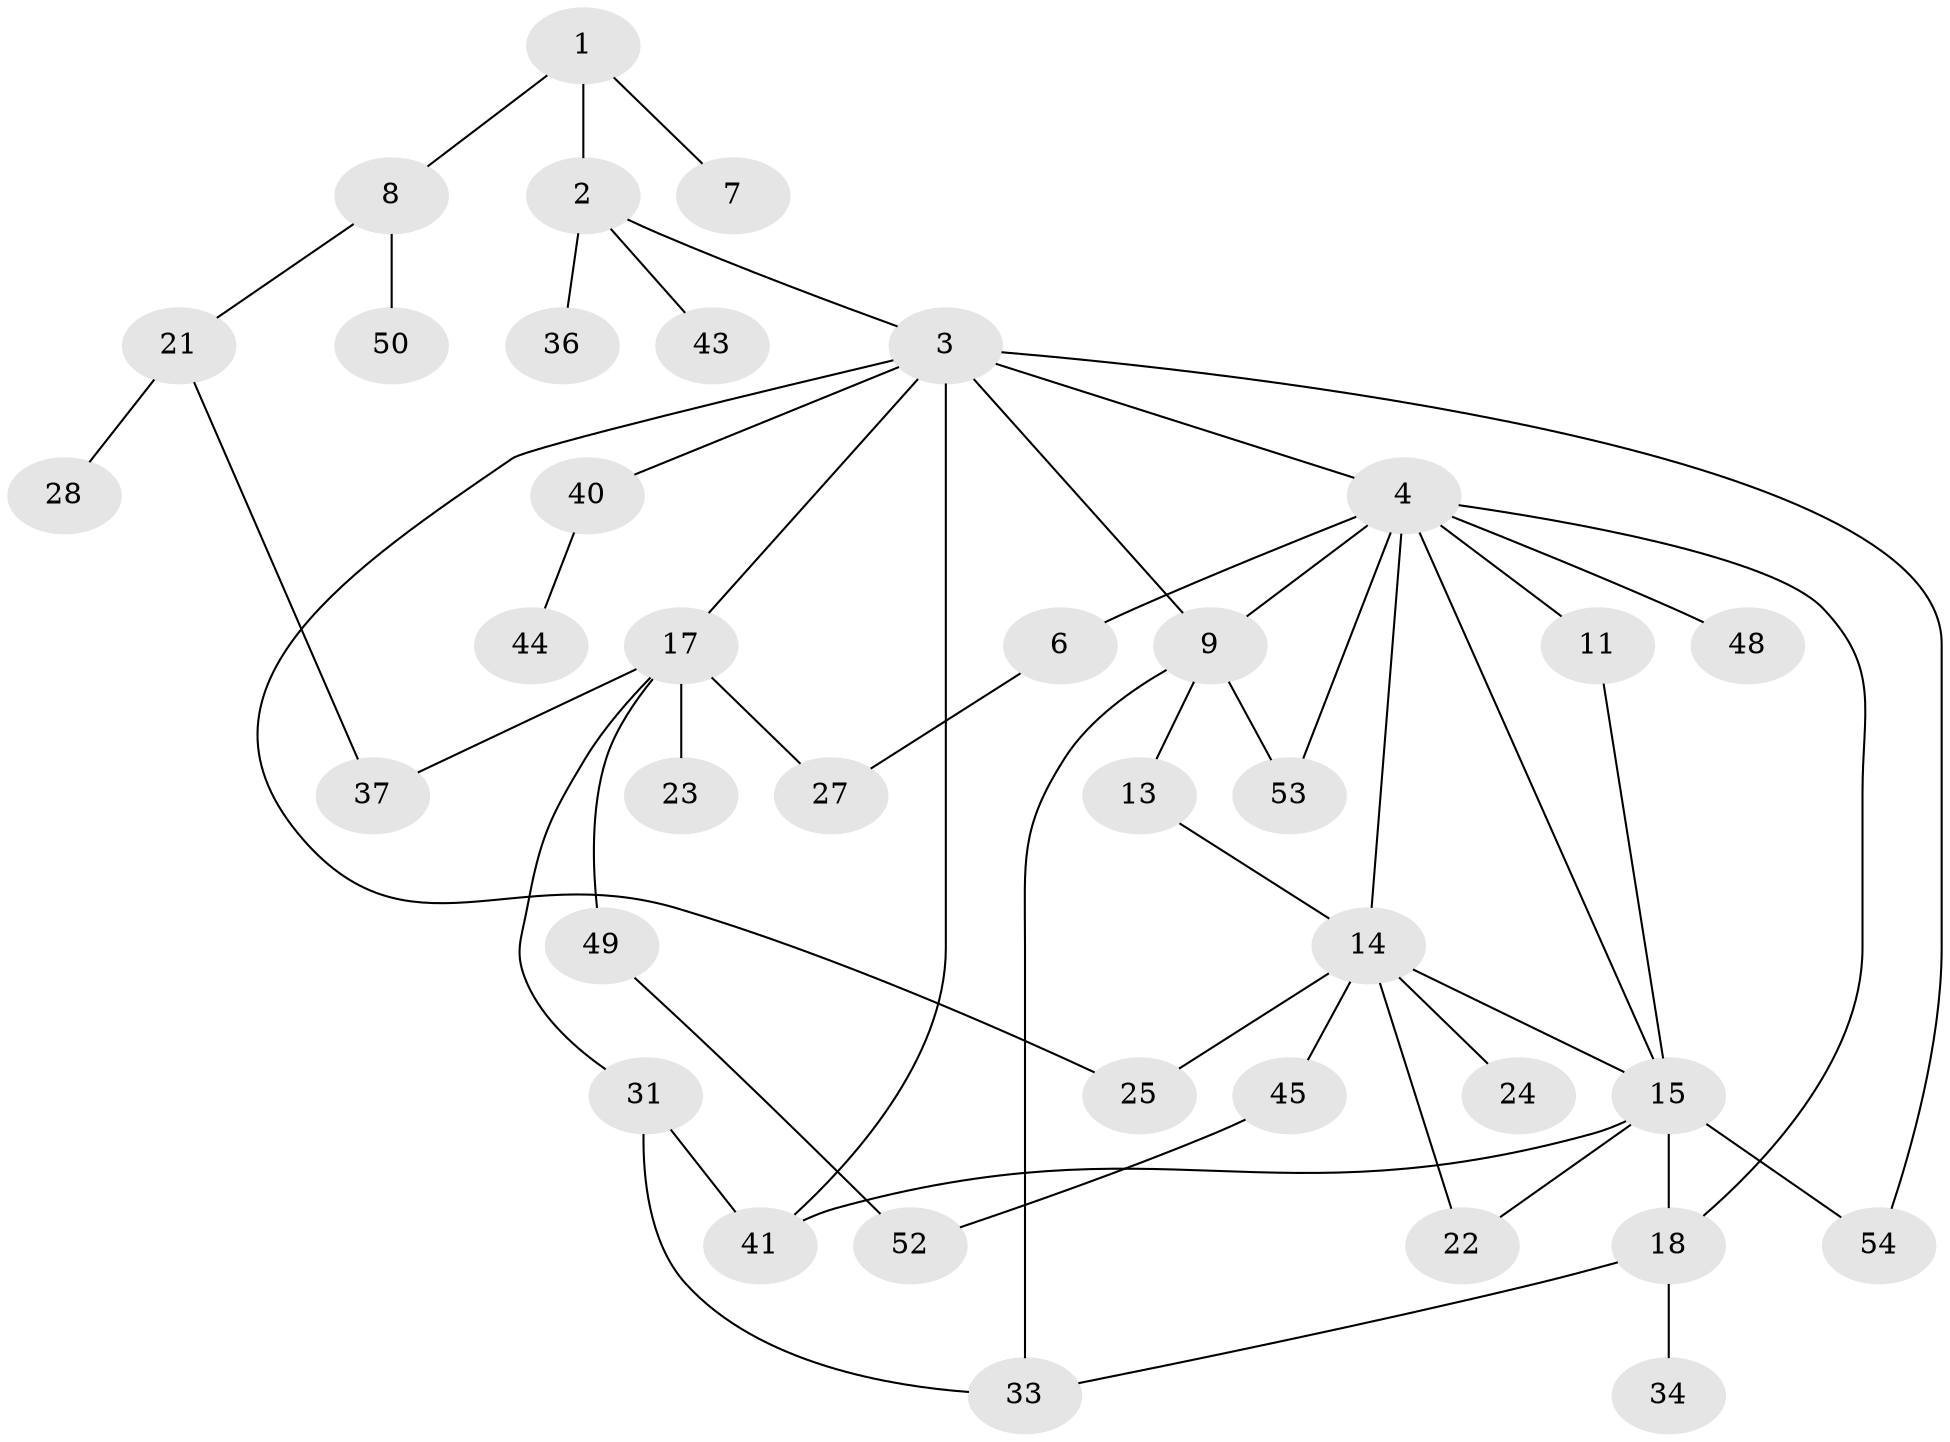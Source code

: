 // original degree distribution, {4: 0.06779661016949153, 8: 0.01694915254237288, 6: 0.06779661016949153, 7: 0.01694915254237288, 2: 0.4067796610169492, 1: 0.22033898305084745, 3: 0.1864406779661017, 5: 0.01694915254237288}
// Generated by graph-tools (version 1.1) at 2025/41/03/06/25 10:41:30]
// undirected, 37 vertices, 52 edges
graph export_dot {
graph [start="1"]
  node [color=gray90,style=filled];
  1 [super="+26"];
  2 [super="+19"];
  3 [super="+42"];
  4 [super="+5"];
  6 [super="+12"];
  7 [super="+20"];
  8 [super="+10"];
  9 [super="+58"];
  11 [super="+51"];
  13;
  14 [super="+16"];
  15 [super="+38"];
  17 [super="+30"];
  18 [super="+32"];
  21 [super="+29"];
  22;
  23 [super="+35"];
  24;
  25;
  27;
  28;
  31 [super="+39"];
  33 [super="+47"];
  34;
  36;
  37;
  40;
  41 [super="+46"];
  43;
  44 [super="+55"];
  45;
  48 [super="+57"];
  49;
  50 [super="+56"];
  52 [super="+59"];
  53;
  54;
  1 -- 2;
  1 -- 7;
  1 -- 8;
  2 -- 3;
  2 -- 43;
  2 -- 36;
  3 -- 4;
  3 -- 9 [weight=2];
  3 -- 17;
  3 -- 25;
  3 -- 40;
  3 -- 54;
  3 -- 41;
  4 -- 6;
  4 -- 14;
  4 -- 15;
  4 -- 9 [weight=2];
  4 -- 48;
  4 -- 18;
  4 -- 53;
  4 -- 11 [weight=2];
  6 -- 27;
  8 -- 21;
  8 -- 50;
  9 -- 13;
  9 -- 53;
  9 -- 33;
  11 -- 15;
  13 -- 14;
  14 -- 22;
  14 -- 15;
  14 -- 25;
  14 -- 24;
  14 -- 45;
  15 -- 18;
  15 -- 22;
  15 -- 41;
  15 -- 54;
  17 -- 23;
  17 -- 37;
  17 -- 27;
  17 -- 31;
  17 -- 49;
  18 -- 34;
  18 -- 33;
  21 -- 28;
  21 -- 37;
  31 -- 33;
  31 -- 41;
  40 -- 44;
  45 -- 52;
  49 -- 52;
}
